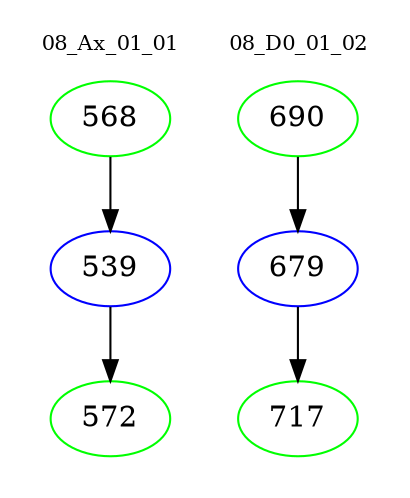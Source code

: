 digraph{
subgraph cluster_0 {
color = white
label = "08_Ax_01_01";
fontsize=10;
T0_568 [label="568", color="green"]
T0_568 -> T0_539 [color="black"]
T0_539 [label="539", color="blue"]
T0_539 -> T0_572 [color="black"]
T0_572 [label="572", color="green"]
}
subgraph cluster_1 {
color = white
label = "08_D0_01_02";
fontsize=10;
T1_690 [label="690", color="green"]
T1_690 -> T1_679 [color="black"]
T1_679 [label="679", color="blue"]
T1_679 -> T1_717 [color="black"]
T1_717 [label="717", color="green"]
}
}
